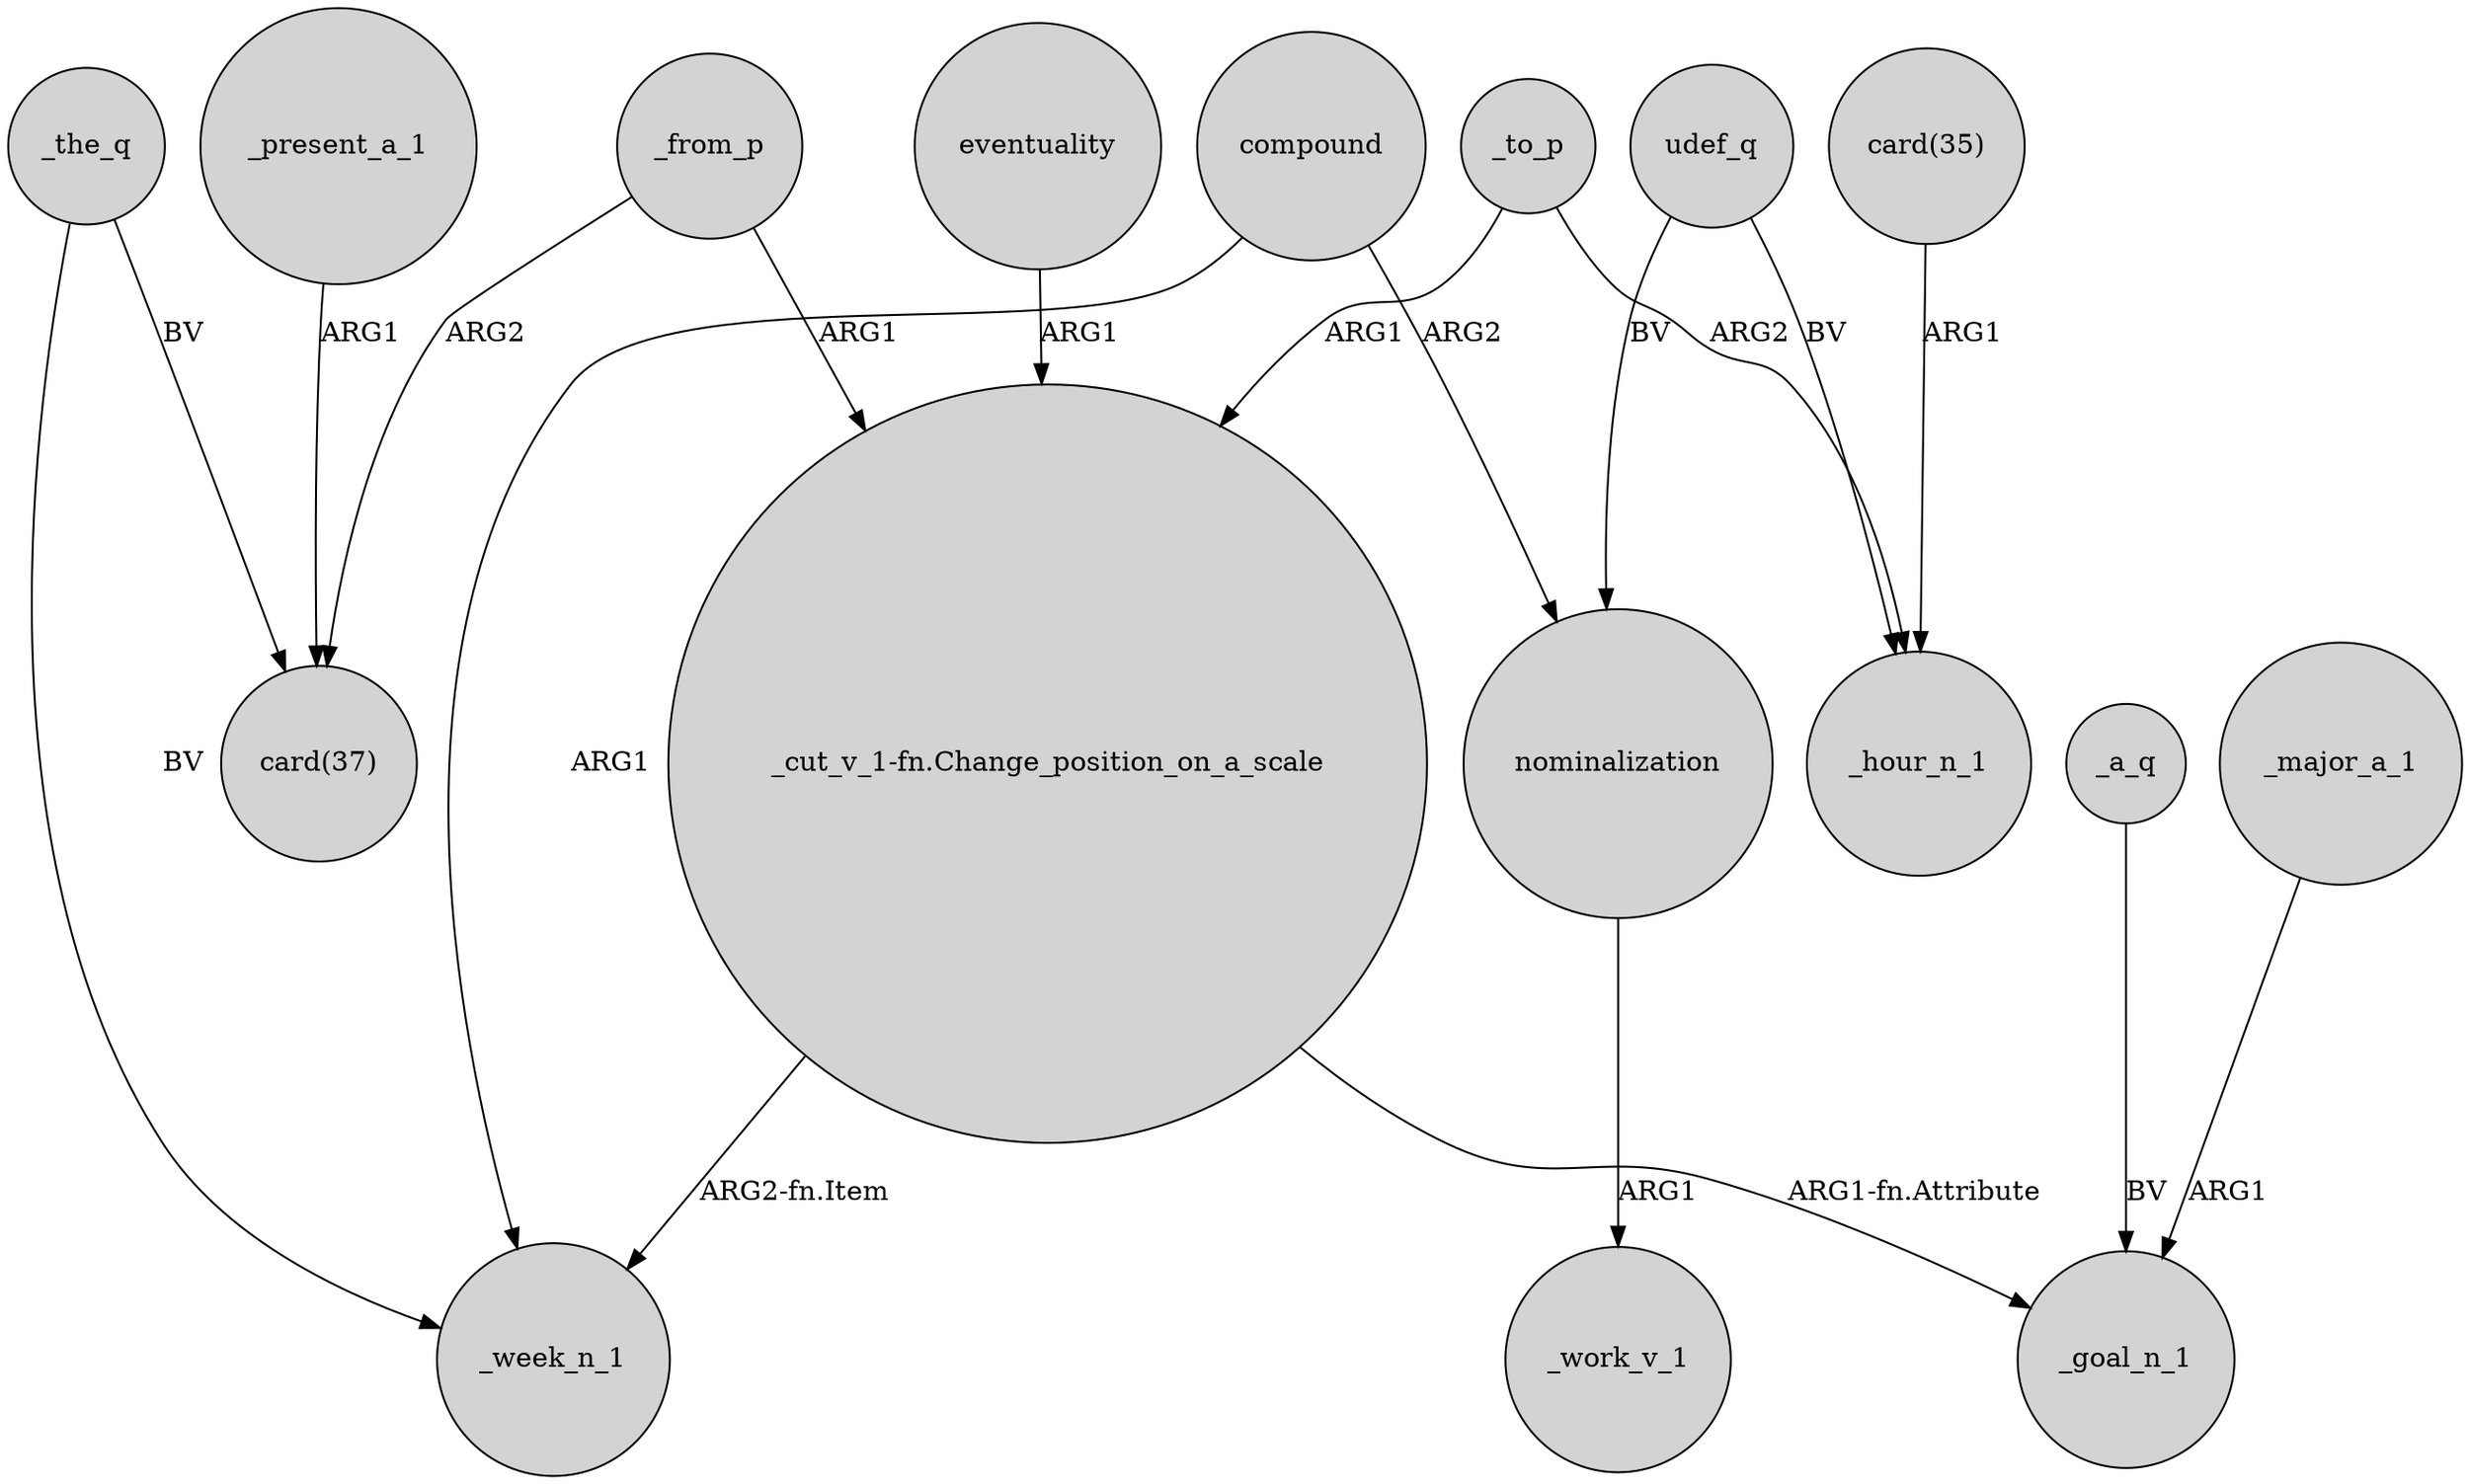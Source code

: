 digraph {
	node [shape=circle style=filled]
	"_cut_v_1-fn.Change_position_on_a_scale" -> _week_n_1 [label="ARG2-fn.Item"]
	_the_q -> _week_n_1 [label=BV]
	_from_p -> "card(37)" [label=ARG2]
	_to_p -> _hour_n_1 [label=ARG2]
	"_cut_v_1-fn.Change_position_on_a_scale" -> _goal_n_1 [label="ARG1-fn.Attribute"]
	nominalization -> _work_v_1 [label=ARG1]
	_a_q -> _goal_n_1 [label=BV]
	"card(35)" -> _hour_n_1 [label=ARG1]
	_major_a_1 -> _goal_n_1 [label=ARG1]
	compound -> _week_n_1 [label=ARG1]
	_to_p -> "_cut_v_1-fn.Change_position_on_a_scale" [label=ARG1]
	_present_a_1 -> "card(37)" [label=ARG1]
	compound -> nominalization [label=ARG2]
	eventuality -> "_cut_v_1-fn.Change_position_on_a_scale" [label=ARG1]
	_from_p -> "_cut_v_1-fn.Change_position_on_a_scale" [label=ARG1]
	udef_q -> _hour_n_1 [label=BV]
	udef_q -> nominalization [label=BV]
	_the_q -> "card(37)" [label=BV]
}
